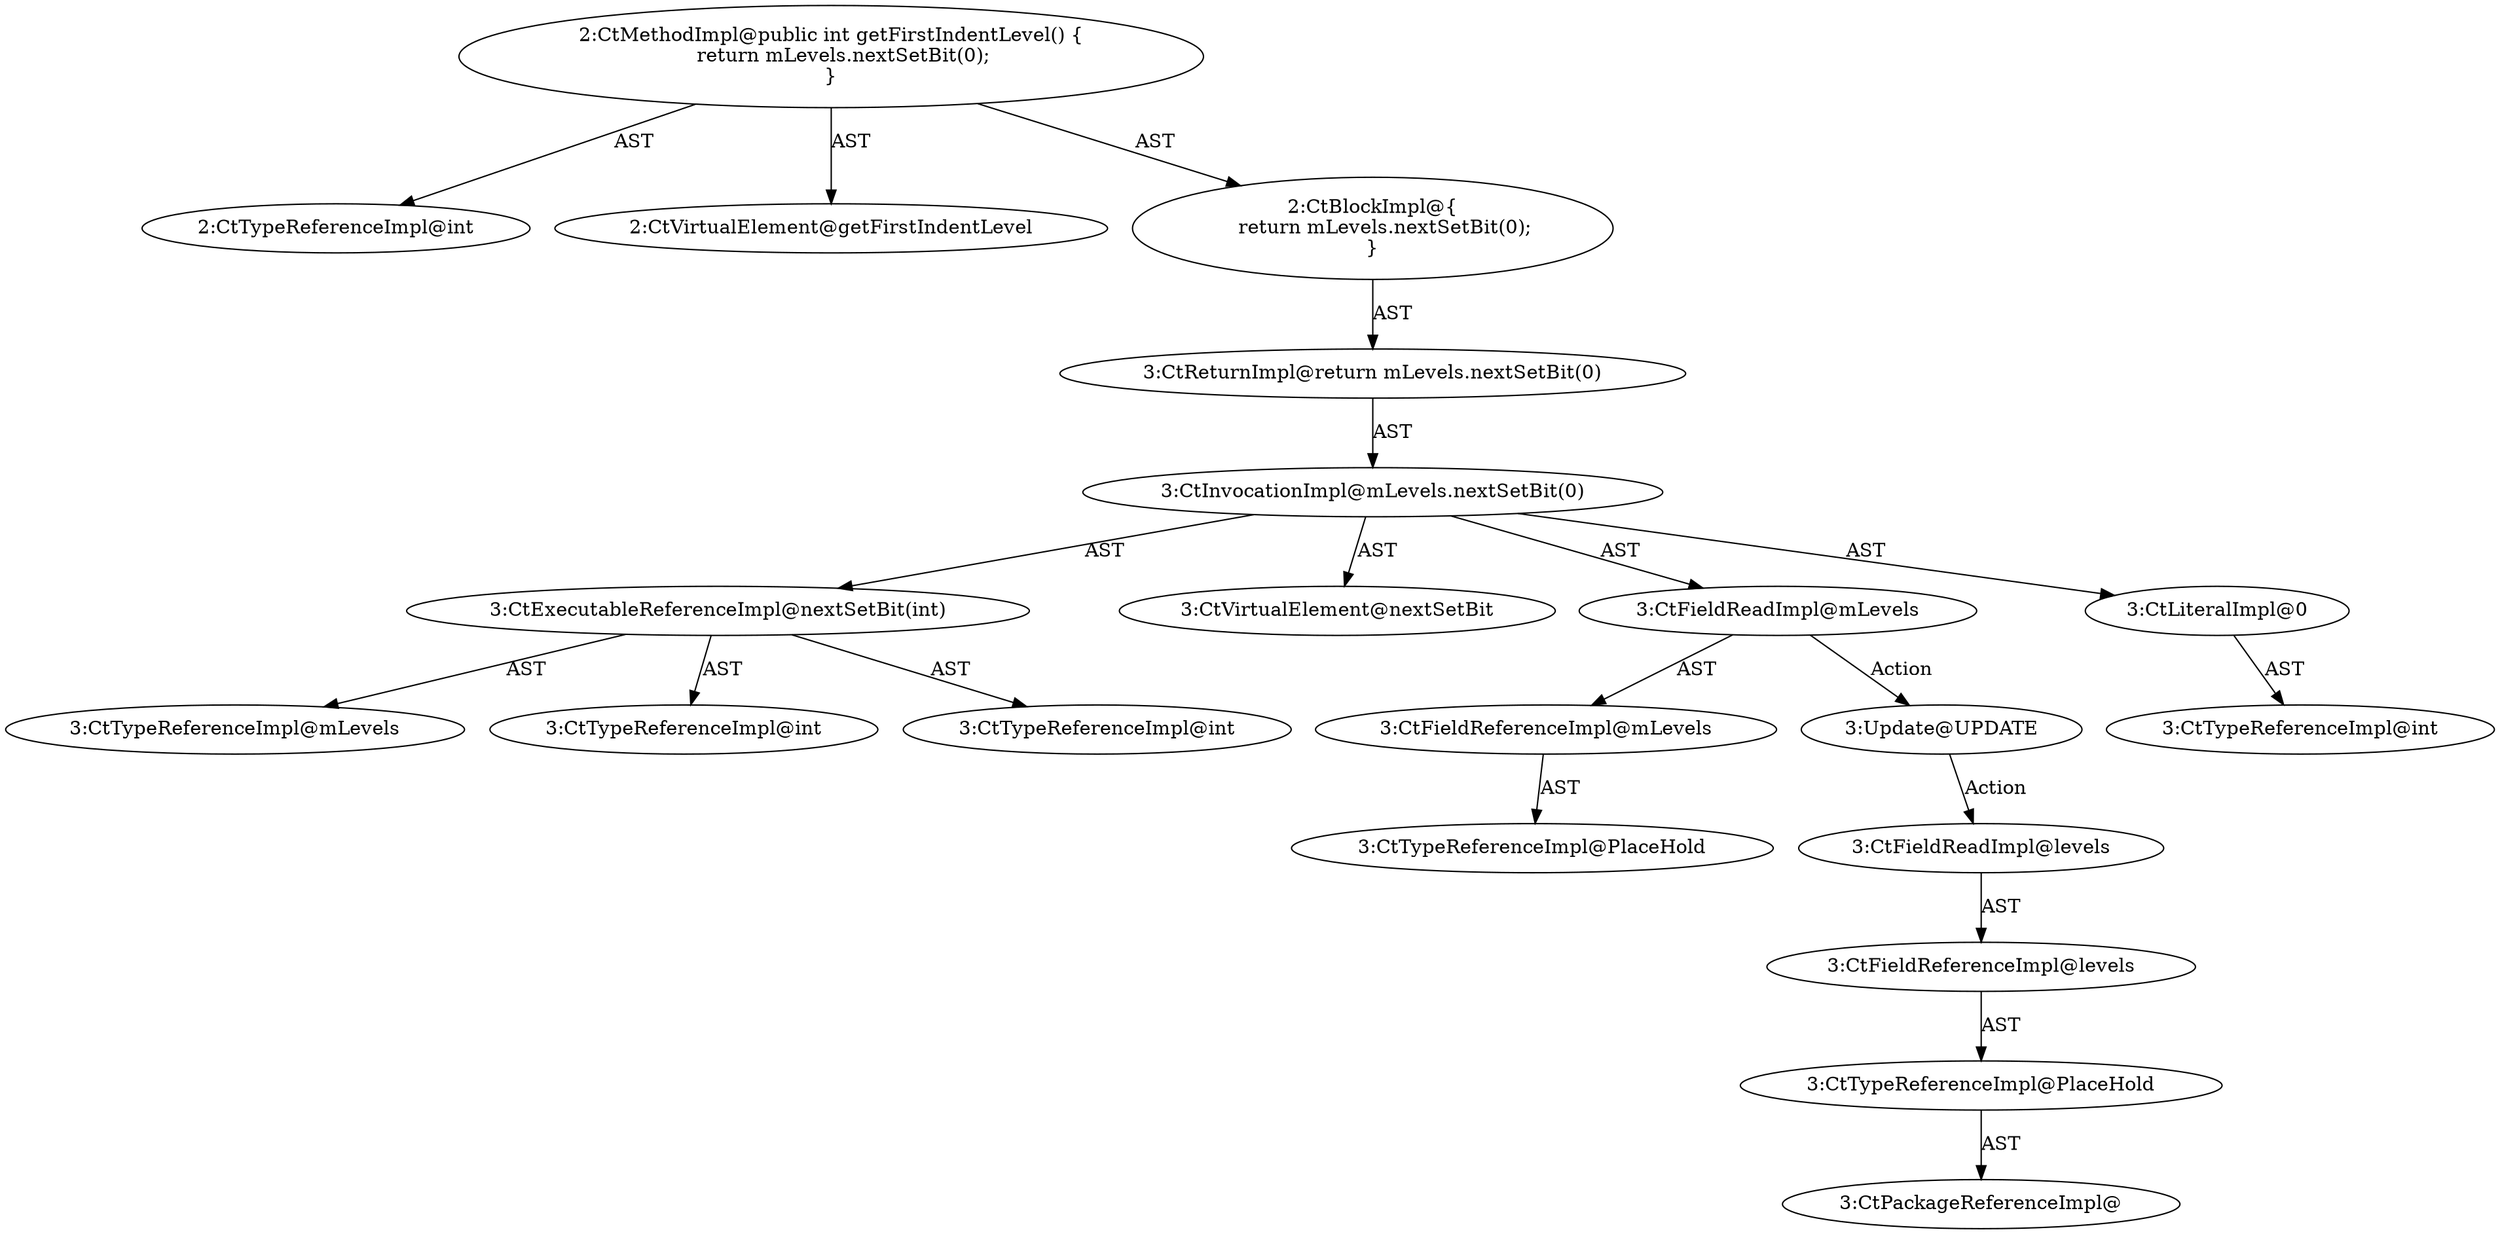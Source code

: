 digraph "getFirstIndentLevel#?" {
0 [label="2:CtTypeReferenceImpl@int" shape=ellipse]
1 [label="2:CtVirtualElement@getFirstIndentLevel" shape=ellipse]
2 [label="3:CtExecutableReferenceImpl@nextSetBit(int)" shape=ellipse]
3 [label="3:CtTypeReferenceImpl@mLevels" shape=ellipse]
4 [label="3:CtTypeReferenceImpl@int" shape=ellipse]
5 [label="3:CtTypeReferenceImpl@int" shape=ellipse]
6 [label="3:CtVirtualElement@nextSetBit" shape=ellipse]
7 [label="3:CtFieldReferenceImpl@mLevels" shape=ellipse]
8 [label="3:CtTypeReferenceImpl@PlaceHold" shape=ellipse]
9 [label="3:CtFieldReadImpl@mLevels" shape=ellipse]
10 [label="3:CtLiteralImpl@0" shape=ellipse]
11 [label="3:CtTypeReferenceImpl@int" shape=ellipse]
12 [label="3:CtInvocationImpl@mLevels.nextSetBit(0)" shape=ellipse]
13 [label="3:CtReturnImpl@return mLevels.nextSetBit(0)" shape=ellipse]
14 [label="2:CtBlockImpl@\{
    return mLevels.nextSetBit(0);
\}" shape=ellipse]
15 [label="2:CtMethodImpl@public int getFirstIndentLevel() \{
    return mLevels.nextSetBit(0);
\}" shape=ellipse]
16 [label="3:Update@UPDATE" shape=ellipse]
17 [label="3:CtPackageReferenceImpl@" shape=ellipse]
18 [label="3:CtTypeReferenceImpl@PlaceHold" shape=ellipse]
19 [label="3:CtFieldReferenceImpl@levels" shape=ellipse]
20 [label="3:CtFieldReadImpl@levels" shape=ellipse]
2 -> 3 [label="AST"];
2 -> 4 [label="AST"];
2 -> 5 [label="AST"];
7 -> 8 [label="AST"];
9 -> 7 [label="AST"];
9 -> 16 [label="Action"];
10 -> 11 [label="AST"];
12 -> 6 [label="AST"];
12 -> 9 [label="AST"];
12 -> 2 [label="AST"];
12 -> 10 [label="AST"];
13 -> 12 [label="AST"];
14 -> 13 [label="AST"];
15 -> 1 [label="AST"];
15 -> 0 [label="AST"];
15 -> 14 [label="AST"];
16 -> 20 [label="Action"];
18 -> 17 [label="AST"];
19 -> 18 [label="AST"];
20 -> 19 [label="AST"];
}